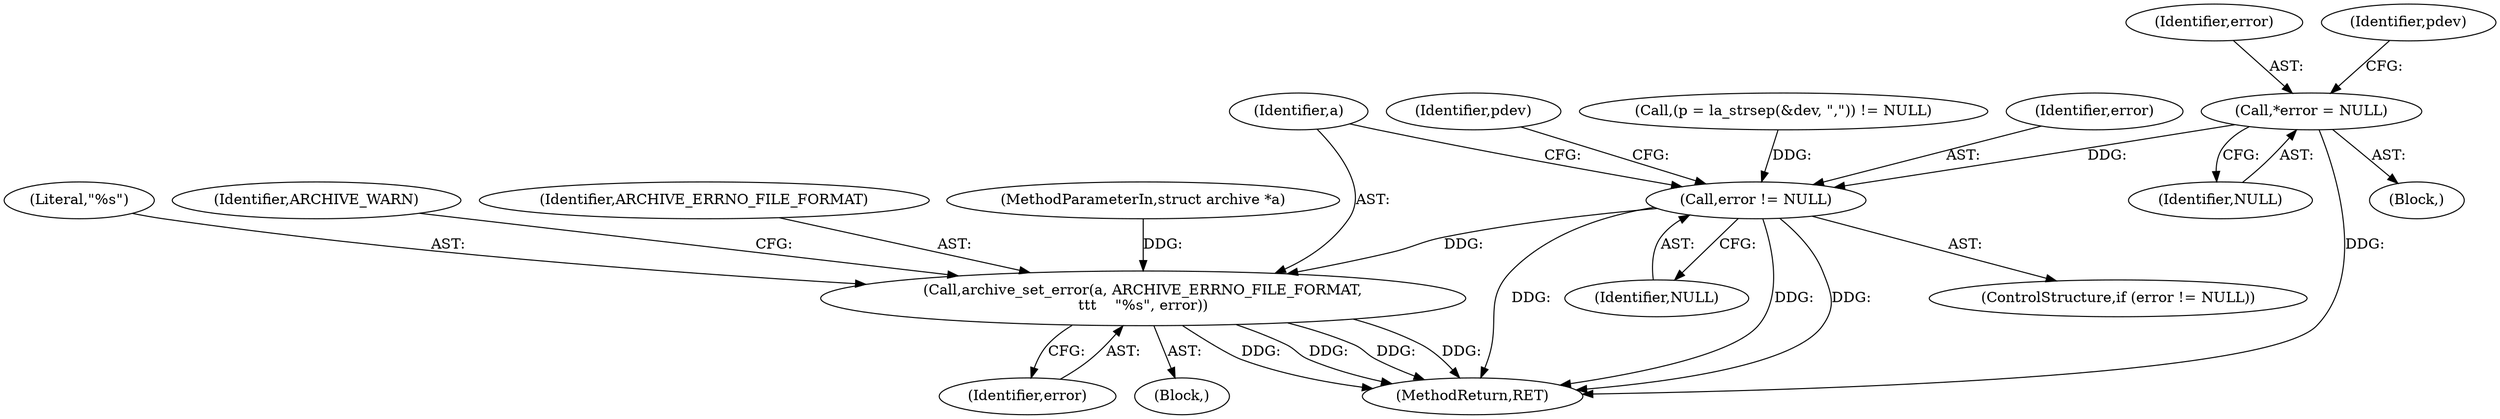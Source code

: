 digraph "0_libarchive_a550daeecf6bc689ade371349892ea17b5b97c77@pointer" {
"1000114" [label="(Call,*error = NULL)"];
"1000217" [label="(Call,error != NULL)"];
"1000221" [label="(Call,archive_set_error(a, ARCHIVE_ERRNO_FILE_FORMAT,\n\t\t\t    \"%s\", error))"];
"1000224" [label="(Literal,\"%s\")"];
"1000116" [label="(Identifier,NULL)"];
"1000227" [label="(Identifier,ARCHIVE_WARN)"];
"1000243" [label="(MethodReturn,RET)"];
"1000223" [label="(Identifier,ARCHIVE_ERRNO_FILE_FORMAT)"];
"1000115" [label="(Identifier,error)"];
"1000104" [label="(MethodParameterIn,struct archive *a)"];
"1000225" [label="(Identifier,error)"];
"1000239" [label="(Identifier,pdev)"];
"1000114" [label="(Call,*error = NULL)"];
"1000216" [label="(ControlStructure,if (error != NULL))"];
"1000156" [label="(Call,(p = la_strsep(&dev, \",\")) != NULL)"];
"1000106" [label="(Block,)"];
"1000222" [label="(Identifier,a)"];
"1000219" [label="(Identifier,NULL)"];
"1000221" [label="(Call,archive_set_error(a, ARCHIVE_ERRNO_FILE_FORMAT,\n\t\t\t    \"%s\", error))"];
"1000220" [label="(Block,)"];
"1000217" [label="(Call,error != NULL)"];
"1000218" [label="(Identifier,error)"];
"1000118" [label="(Identifier,pdev)"];
"1000114" -> "1000106"  [label="AST: "];
"1000114" -> "1000116"  [label="CFG: "];
"1000115" -> "1000114"  [label="AST: "];
"1000116" -> "1000114"  [label="AST: "];
"1000118" -> "1000114"  [label="CFG: "];
"1000114" -> "1000243"  [label="DDG: "];
"1000114" -> "1000217"  [label="DDG: "];
"1000217" -> "1000216"  [label="AST: "];
"1000217" -> "1000219"  [label="CFG: "];
"1000218" -> "1000217"  [label="AST: "];
"1000219" -> "1000217"  [label="AST: "];
"1000222" -> "1000217"  [label="CFG: "];
"1000239" -> "1000217"  [label="CFG: "];
"1000217" -> "1000243"  [label="DDG: "];
"1000217" -> "1000243"  [label="DDG: "];
"1000217" -> "1000243"  [label="DDG: "];
"1000156" -> "1000217"  [label="DDG: "];
"1000217" -> "1000221"  [label="DDG: "];
"1000221" -> "1000220"  [label="AST: "];
"1000221" -> "1000225"  [label="CFG: "];
"1000222" -> "1000221"  [label="AST: "];
"1000223" -> "1000221"  [label="AST: "];
"1000224" -> "1000221"  [label="AST: "];
"1000225" -> "1000221"  [label="AST: "];
"1000227" -> "1000221"  [label="CFG: "];
"1000221" -> "1000243"  [label="DDG: "];
"1000221" -> "1000243"  [label="DDG: "];
"1000221" -> "1000243"  [label="DDG: "];
"1000221" -> "1000243"  [label="DDG: "];
"1000104" -> "1000221"  [label="DDG: "];
}
